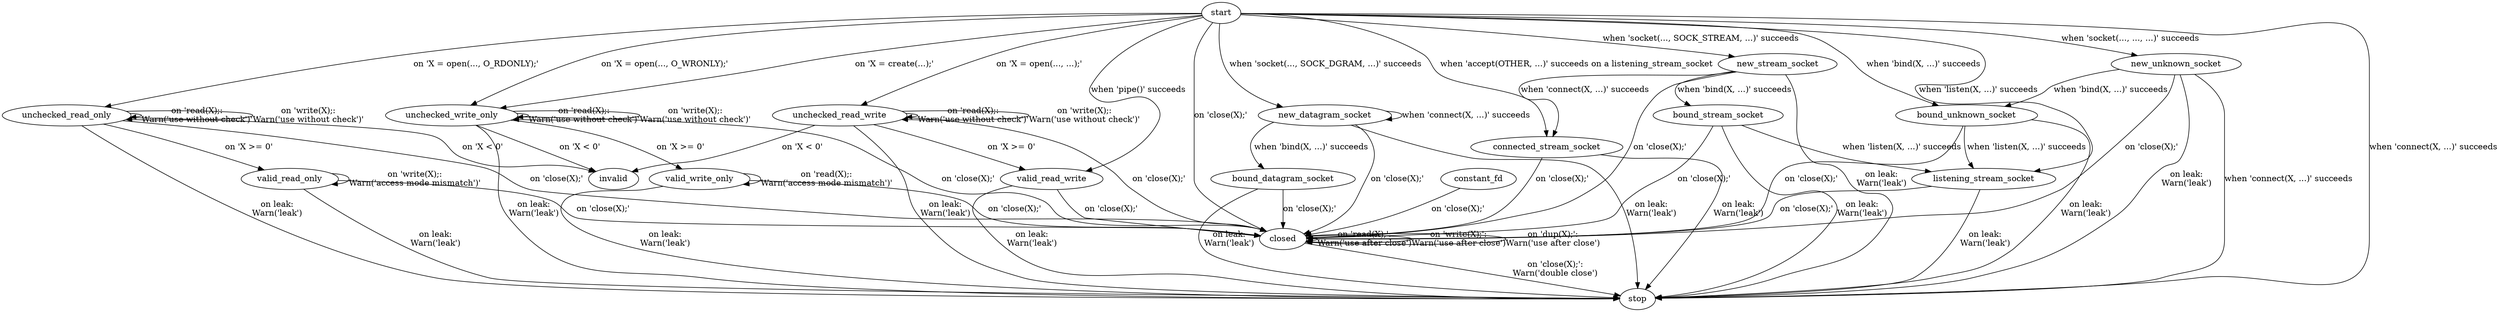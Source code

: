 /* An overview of the state machine from sm-fd.cc.
   Copyright (C) 2022 Free Software Foundation, Inc.
   Contributed by David Malcolm <dmalcolm@redhat.com>.

This file is part of GCC.

GCC is free software; you can redistribute it and/or modify it
under the terms of the GNU General Public License as published by
the Free Software Foundation; either version 3, or (at your option)
any later version.

GCC is distributed in the hope that it will be useful, but
WITHOUT ANY WARRANTY; without even the implied warranty of
MERCHANTABILITY or FITNESS FOR A PARTICULAR PURPOSE.  See the GNU
General Public License for more details.

You should have received a copy of the GNU General Public License
along with GCC; see the file COPYING3.  If not see
<http://www.gnu.org/licenses/>.  */

/* Keep this in-sync with sm-fd.cc  */

digraph "fd" {

  /* STATES. */

  /* Start state.  */
  start;

  /* States representing a file descriptor that hasn't yet been
    checked for validity after opening, for three different
    access modes.  */
  unchecked_read_write;
  unchecked_read_only;
  unchecked_write_only;

  /* States for representing a file descriptor that is known to be valid (>=
    0), for three different access modes.  */
  valid_read_write;
  valid_read_only;
  valid_write_only;

  /* State for a file descriptor that is known to be invalid (< 0). */
  invalid;

  /* State for a file descriptor that has been closed.  */
  closed;

  /* States for FDs relating to socket APIs.  */

  /* Result of successful "socket" with SOCK_DGRAM.  */
  new_datagram_socket;
  /* Result of successful "socket" with SOCK_STREAM.  */
  new_stream_socket;
  /* Result of successful "socket" with unknown type.  */
  new_unknown_socket;

  /* The above after a successful call to "bind".  */
  bound_datagram_socket;
  bound_stream_socket;
  bound_unknown_socket;

  /* A bound socket after a successful call to "listen" (stream or unknown).  */
  listening_stream_socket;

  /* (i) the new FD as a result of a succesful call to "accept" on a
      listening socket (via a passive open), or
     (ii) an active socket after a successful call to "connect"
     (via an active open).  */
  connected_stream_socket;

  /* State for a file descriptor that we do not want to track anymore . */
  stop;

  /* TRANSITIONS. */

  /* On "open".  */
  start -> unchecked_read_only [label="on 'X = open(..., O_RDONLY);'"];
  start -> unchecked_write_only [label="on 'X = open(..., O_WRONLY);'"];
  start -> unchecked_read_write [label="on 'X = open(..., ...);'"];

  /* On "creat".  */
  start -> unchecked_write_only [label="on 'X = create(...);'"];

  /* On "close".  */
  start -> closed [label="on 'close(X);'"];
  unchecked_read_write -> closed [label="on 'close(X);'"];
  unchecked_read_only -> closed [label="on 'close(X);'"];
  unchecked_write_only -> closed [label="on 'close(X);'"];
  valid_read_write -> closed [label="on 'close(X);'"];
  valid_read_only -> closed [label="on 'close(X);'"];
  valid_write_only -> closed [label="on 'close(X);'"];
  constant_fd -> closed [label="on 'close(X);'"];
  new_datagram_socket -> closed [label="on 'close(X);'"];
  new_stream_socket -> closed [label="on 'close(X);'"];
  new_unknown_socket -> closed [label="on 'close(X);'"];
  bound_datagram_socket -> closed [label="on 'close(X);'"];
  bound_stream_socket -> closed [label="on 'close(X);'"];
  bound_unknown_socket -> closed [label="on 'close(X);'"];
  listening_stream_socket -> closed [label="on 'close(X);'"];
  connected_stream_socket -> closed [label="on 'close(X);'"];
  closed -> stop [label="on 'close(X);':\nWarn('double close')"];

  /* On "read".  */
  closed -> closed [label="on 'read(X);':\nWarn('use after close')"];
  unchecked_read_write -> unchecked_read_write [label="on 'read(X);:\nWarn('use without check')'"];
  unchecked_read_only -> unchecked_read_only [label="on 'read(X);:\nWarn('use without check')'"];
  unchecked_write_only -> unchecked_write_only [label="on 'read(X);:\nWarn('use without check')'"];
  valid_write_only -> valid_write_only [label="on 'read(X);:\nWarn('access mode mismatch')'"];

  /* On "write".  */
  closed -> closed [label="on 'write(X);':\nWarn('use after close')"];
  unchecked_read_write -> unchecked_read_write [label="on 'write(X);:\nWarn('use without check')'"];
  unchecked_read_only -> unchecked_read_only [label="on 'write(X);:\nWarn('use without check')'"];
  unchecked_write_only -> unchecked_write_only [label="on 'write(X);:\nWarn('use without check')'"];
  valid_read_only -> valid_read_only [label="on 'write(X);:\nWarn('access mode mismatch')'"];

  /* On "dup".  */
  closed -> closed [label="on 'dup(X);':\nWarn('use after close')"];
  /* plus stuff for the new fd.  */

  /* On "pipe".  */
  start -> valid_read_write [label="when 'pipe()' succeeds"];

  /* On "socket".  */
  start -> new_datagram_socket [label="when 'socket(..., SOCK_DGRAM, ...)' succeeds"];
  start -> new_stream_socket [label="when 'socket(..., SOCK_STREAM, ...)' succeeds"];
  start -> new_unknown_socket [label="when 'socket(..., ..., ...)' succeeds"];

  /* On "bind".  */
  start -> bound_unknown_socket [label="when 'bind(X, ...)' succeeds"];
  new_stream_socket -> bound_stream_socket [label="when 'bind(X, ...)' succeeds"];
  new_datagram_socket -> bound_datagram_socket [label="when 'bind(X, ...)' succeeds"];
  new_unknown_socket -> bound_unknown_socket [label="when 'bind(X, ...)' succeeds"];

  /* On "listen".  */
  start -> listening_stream_socket [label="when 'listen(X, ...)' succeeds"];
  bound_stream_socket -> listening_stream_socket [label="when 'listen(X, ...)' succeeds"];
  bound_unknown_socket -> listening_stream_socket [label="when 'listen(X, ...)' succeeds"];

  /* On "accept".  */
  start -> connected_stream_socket [label="when 'accept(OTHER, ...)' succeeds on a listening_stream_socket"];

  /* On "connect".  */
  new_stream_socket -> connected_stream_socket [label="when 'connect(X, ...)' succeeds"];
  new_datagram_socket -> new_datagram_socket [label="when 'connect(X, ...)' succeeds"];
  new_unknown_socket -> stop [label="when 'connect(X, ...)' succeeds"];
  start -> stop [label="when 'connect(X, ...)' succeeds"];

  /* on_condition.  */
  unchecked_read_write -> valid_read_write [label="on 'X >= 0'"];
  unchecked_read_only -> valid_read_only [label="on 'X >= 0'"];
  unchecked_write_only -> valid_write_only [label="on 'X >= 0'"];
  unchecked_read_write -> invalid [label="on 'X < 0'"];
  unchecked_read_only -> invalid [label="on 'X < 0'"];
  unchecked_write_only -> invalid [label="on 'X < 0'"];

  /* Leaks.  */
  unchecked_read_write -> stop [label="on leak:\nWarn('leak')"];
  unchecked_read_only -> stop [label="on leak:\nWarn('leak')"];
  unchecked_write_only -> stop [label="on leak:\nWarn('leak')"];
  valid_read_write -> stop [label="on leak:\nWarn('leak')"];
  valid_read_only -> stop [label="on leak:\nWarn('leak')"];
  valid_write_only -> stop [label="on leak:\nWarn('leak')"];
  new_datagram_socket -> stop [label="on leak:\nWarn('leak')"];
  new_stream_socket -> stop [label="on leak:\nWarn('leak')"];
  new_unknown_socket -> stop [label="on leak:\nWarn('leak')"];
  bound_datagram_socket -> stop [label="on leak:\nWarn('leak')"];
  bound_stream_socket -> stop [label="on leak:\nWarn('leak')"];
  bound_unknown_socket -> stop [label="on leak:\nWarn('leak')"];
  listening_stream_socket -> stop [label="on leak:\nWarn('leak')"];
  connected_stream_socket -> stop [label="on leak:\nWarn('leak')"];
}
